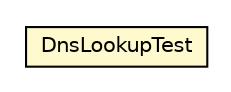 #!/usr/local/bin/dot
#
# Class diagram 
# Generated by UMLGraph version R5_6-24-gf6e263 (http://www.umlgraph.org/)
#

digraph G {
	edge [fontname="Helvetica",fontsize=10,labelfontname="Helvetica",labelfontsize=10];
	node [fontname="Helvetica",fontsize=10,shape=plaintext];
	nodesep=0.25;
	ranksep=0.5;
	// net.trajano.wagon.git.test.DnsLookupTest
	c13 [label=<<table title="net.trajano.wagon.git.test.DnsLookupTest" border="0" cellborder="1" cellspacing="0" cellpadding="2" port="p" bgcolor="lemonChiffon" href="./DnsLookupTest.html">
		<tr><td><table border="0" cellspacing="0" cellpadding="1">
<tr><td align="center" balign="center"> DnsLookupTest </td></tr>
		</table></td></tr>
		</table>>, URL="./DnsLookupTest.html", fontname="Helvetica", fontcolor="black", fontsize=10.0];
}

